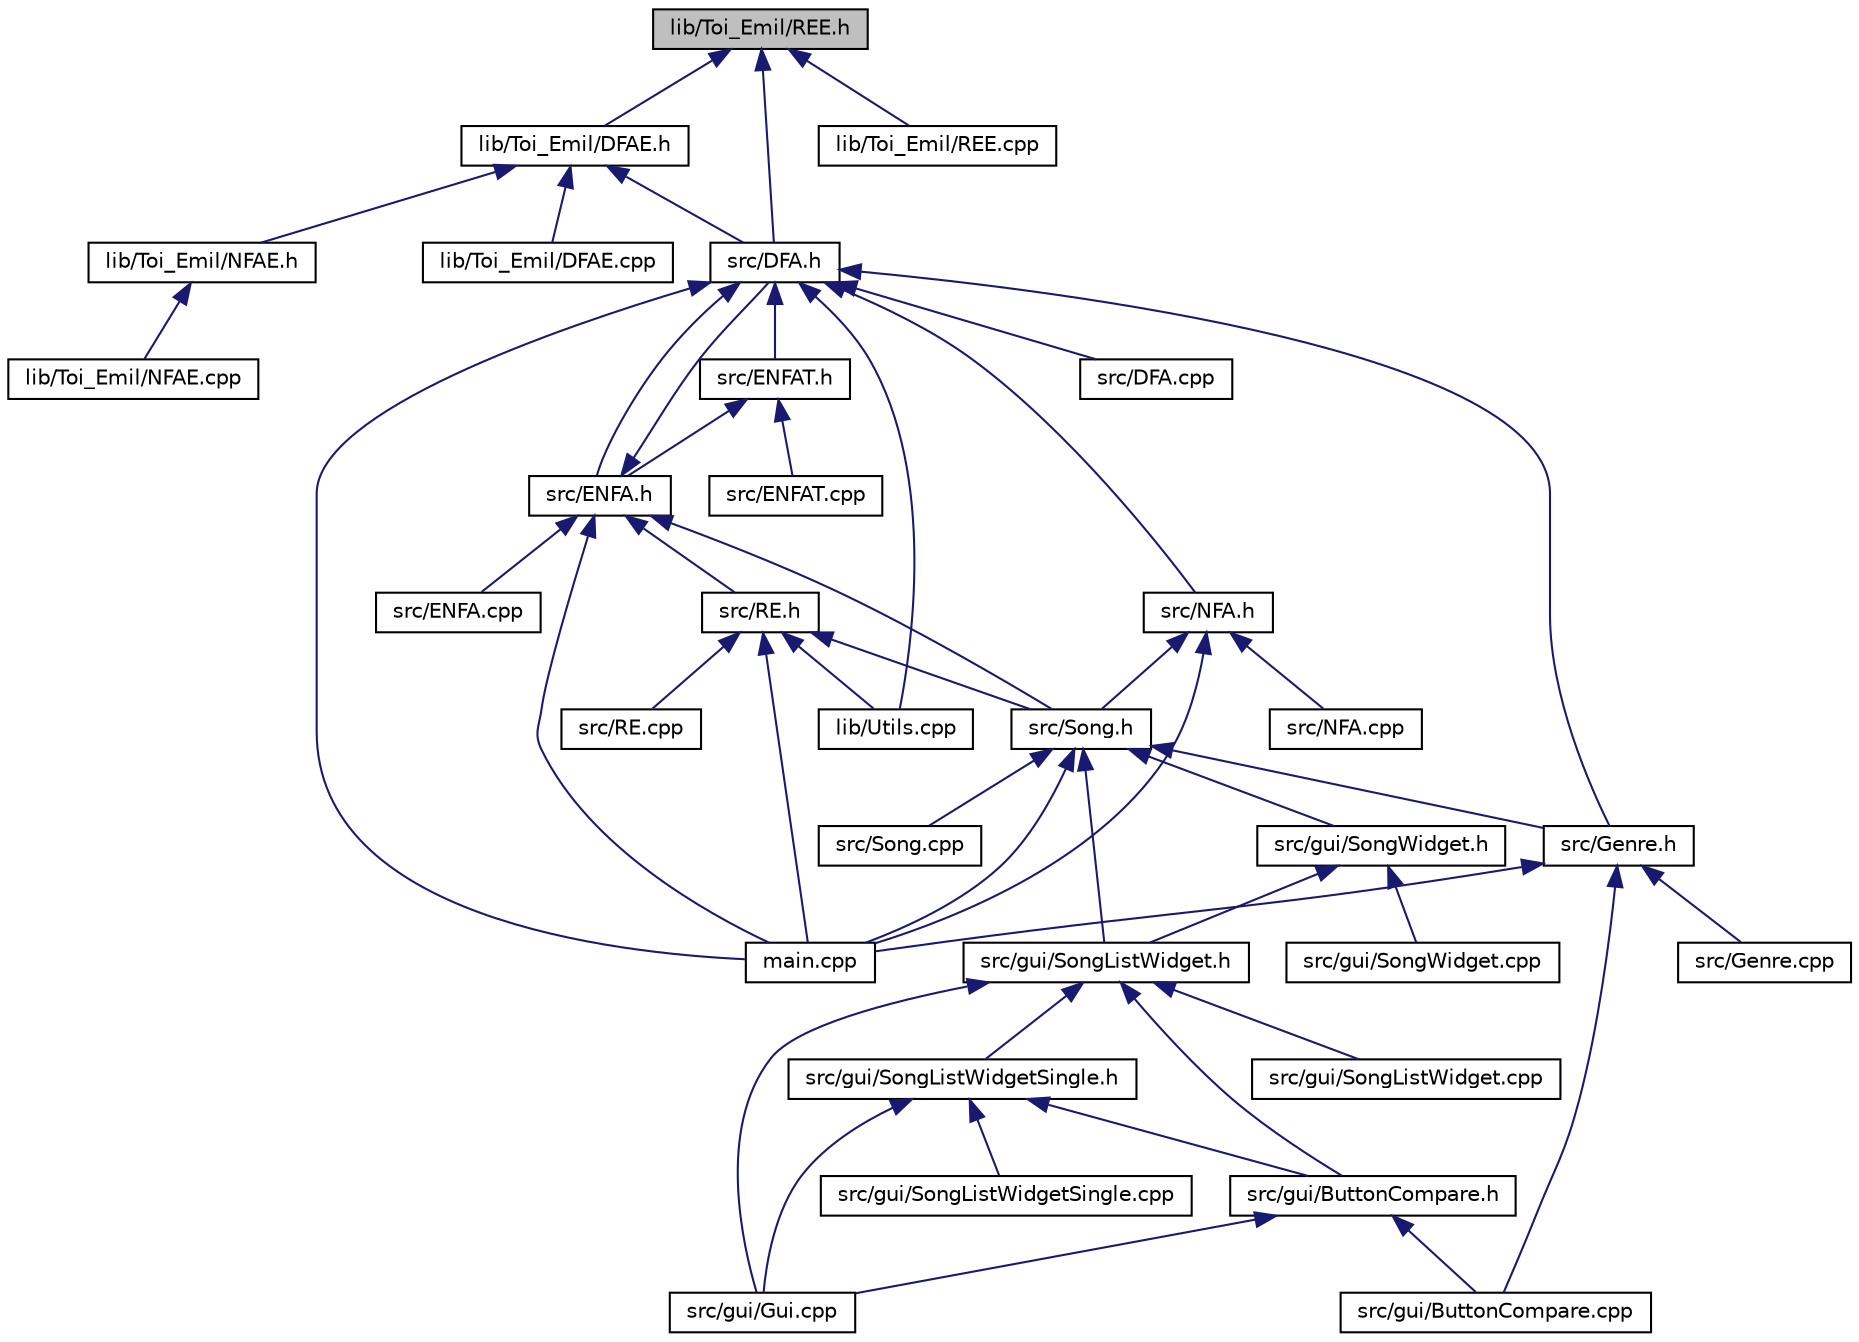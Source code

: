 digraph "lib/Toi_Emil/REE.h"
{
 // LATEX_PDF_SIZE
  edge [fontname="Helvetica",fontsize="10",labelfontname="Helvetica",labelfontsize="10"];
  node [fontname="Helvetica",fontsize="10",shape=record];
  Node1 [label="lib/Toi_Emil/REE.h",height=0.2,width=0.4,color="black", fillcolor="grey75", style="filled", fontcolor="black",tooltip=" "];
  Node1 -> Node2 [dir="back",color="midnightblue",fontsize="10",style="solid",fontname="Helvetica"];
  Node2 [label="lib/Toi_Emil/DFAE.h",height=0.2,width=0.4,color="black", fillcolor="white", style="filled",URL="$DFAE_8h.html",tooltip=" "];
  Node2 -> Node3 [dir="back",color="midnightblue",fontsize="10",style="solid",fontname="Helvetica"];
  Node3 [label="lib/Toi_Emil/DFAE.cpp",height=0.2,width=0.4,color="black", fillcolor="white", style="filled",URL="$DFAE_8cpp.html",tooltip=" "];
  Node2 -> Node4 [dir="back",color="midnightblue",fontsize="10",style="solid",fontname="Helvetica"];
  Node4 [label="lib/Toi_Emil/NFAE.h",height=0.2,width=0.4,color="black", fillcolor="white", style="filled",URL="$NFAE_8h.html",tooltip=" "];
  Node4 -> Node5 [dir="back",color="midnightblue",fontsize="10",style="solid",fontname="Helvetica"];
  Node5 [label="lib/Toi_Emil/NFAE.cpp",height=0.2,width=0.4,color="black", fillcolor="white", style="filled",URL="$NFAE_8cpp.html",tooltip=" "];
  Node2 -> Node6 [dir="back",color="midnightblue",fontsize="10",style="solid",fontname="Helvetica"];
  Node6 [label="src/DFA.h",height=0.2,width=0.4,color="black", fillcolor="white", style="filled",URL="$src_2DFA_8h.html",tooltip=" "];
  Node6 -> Node7 [dir="back",color="midnightblue",fontsize="10",style="solid",fontname="Helvetica"];
  Node7 [label="src/ENFAT.h",height=0.2,width=0.4,color="black", fillcolor="white", style="filled",URL="$src_2ENFAT_8h.html",tooltip=" "];
  Node7 -> Node8 [dir="back",color="midnightblue",fontsize="10",style="solid",fontname="Helvetica"];
  Node8 [label="src/ENFA.h",height=0.2,width=0.4,color="black", fillcolor="white", style="filled",URL="$src_2ENFA_8h.html",tooltip=" "];
  Node8 -> Node9 [dir="back",color="midnightblue",fontsize="10",style="solid",fontname="Helvetica"];
  Node9 [label="src/RE.h",height=0.2,width=0.4,color="black", fillcolor="white", style="filled",URL="$src_2RE_8h.html",tooltip=" "];
  Node9 -> Node10 [dir="back",color="midnightblue",fontsize="10",style="solid",fontname="Helvetica"];
  Node10 [label="lib/Utils.cpp",height=0.2,width=0.4,color="black", fillcolor="white", style="filled",URL="$Utils_8cpp.html",tooltip=" "];
  Node9 -> Node11 [dir="back",color="midnightblue",fontsize="10",style="solid",fontname="Helvetica"];
  Node11 [label="main.cpp",height=0.2,width=0.4,color="black", fillcolor="white", style="filled",URL="$main_8cpp.html",tooltip=" "];
  Node9 -> Node12 [dir="back",color="midnightblue",fontsize="10",style="solid",fontname="Helvetica"];
  Node12 [label="src/Song.h",height=0.2,width=0.4,color="black", fillcolor="white", style="filled",URL="$src_2Song_8h.html",tooltip=" "];
  Node12 -> Node11 [dir="back",color="midnightblue",fontsize="10",style="solid",fontname="Helvetica"];
  Node12 -> Node13 [dir="back",color="midnightblue",fontsize="10",style="solid",fontname="Helvetica"];
  Node13 [label="src/Genre.h",height=0.2,width=0.4,color="black", fillcolor="white", style="filled",URL="$src_2Genre_8h.html",tooltip=" "];
  Node13 -> Node11 [dir="back",color="midnightblue",fontsize="10",style="solid",fontname="Helvetica"];
  Node13 -> Node14 [dir="back",color="midnightblue",fontsize="10",style="solid",fontname="Helvetica"];
  Node14 [label="src/Genre.cpp",height=0.2,width=0.4,color="black", fillcolor="white", style="filled",URL="$src_2Genre_8cpp.html",tooltip=" "];
  Node13 -> Node15 [dir="back",color="midnightblue",fontsize="10",style="solid",fontname="Helvetica"];
  Node15 [label="src/gui/ButtonCompare.cpp",height=0.2,width=0.4,color="black", fillcolor="white", style="filled",URL="$ButtonCompare_8cpp.html",tooltip=" "];
  Node12 -> Node16 [dir="back",color="midnightblue",fontsize="10",style="solid",fontname="Helvetica"];
  Node16 [label="src/gui/SongListWidget.h",height=0.2,width=0.4,color="black", fillcolor="white", style="filled",URL="$SongListWidget_8h.html",tooltip=" "];
  Node16 -> Node17 [dir="back",color="midnightblue",fontsize="10",style="solid",fontname="Helvetica"];
  Node17 [label="src/gui/ButtonCompare.h",height=0.2,width=0.4,color="black", fillcolor="white", style="filled",URL="$ButtonCompare_8h.html",tooltip=" "];
  Node17 -> Node15 [dir="back",color="midnightblue",fontsize="10",style="solid",fontname="Helvetica"];
  Node17 -> Node18 [dir="back",color="midnightblue",fontsize="10",style="solid",fontname="Helvetica"];
  Node18 [label="src/gui/Gui.cpp",height=0.2,width=0.4,color="black", fillcolor="white", style="filled",URL="$Gui_8cpp.html",tooltip=" "];
  Node16 -> Node19 [dir="back",color="midnightblue",fontsize="10",style="solid",fontname="Helvetica"];
  Node19 [label="src/gui/SongListWidgetSingle.h",height=0.2,width=0.4,color="black", fillcolor="white", style="filled",URL="$SongListWidgetSingle_8h.html",tooltip=" "];
  Node19 -> Node17 [dir="back",color="midnightblue",fontsize="10",style="solid",fontname="Helvetica"];
  Node19 -> Node18 [dir="back",color="midnightblue",fontsize="10",style="solid",fontname="Helvetica"];
  Node19 -> Node20 [dir="back",color="midnightblue",fontsize="10",style="solid",fontname="Helvetica"];
  Node20 [label="src/gui/SongListWidgetSingle.cpp",height=0.2,width=0.4,color="black", fillcolor="white", style="filled",URL="$SongListWidgetSingle_8cpp.html",tooltip=" "];
  Node16 -> Node18 [dir="back",color="midnightblue",fontsize="10",style="solid",fontname="Helvetica"];
  Node16 -> Node21 [dir="back",color="midnightblue",fontsize="10",style="solid",fontname="Helvetica"];
  Node21 [label="src/gui/SongListWidget.cpp",height=0.2,width=0.4,color="black", fillcolor="white", style="filled",URL="$SongListWidget_8cpp.html",tooltip=" "];
  Node12 -> Node22 [dir="back",color="midnightblue",fontsize="10",style="solid",fontname="Helvetica"];
  Node22 [label="src/gui/SongWidget.h",height=0.2,width=0.4,color="black", fillcolor="white", style="filled",URL="$SongWidget_8h.html",tooltip=" "];
  Node22 -> Node16 [dir="back",color="midnightblue",fontsize="10",style="solid",fontname="Helvetica"];
  Node22 -> Node23 [dir="back",color="midnightblue",fontsize="10",style="solid",fontname="Helvetica"];
  Node23 [label="src/gui/SongWidget.cpp",height=0.2,width=0.4,color="black", fillcolor="white", style="filled",URL="$SongWidget_8cpp.html",tooltip=" "];
  Node12 -> Node24 [dir="back",color="midnightblue",fontsize="10",style="solid",fontname="Helvetica"];
  Node24 [label="src/Song.cpp",height=0.2,width=0.4,color="black", fillcolor="white", style="filled",URL="$src_2Song_8cpp.html",tooltip=" "];
  Node9 -> Node25 [dir="back",color="midnightblue",fontsize="10",style="solid",fontname="Helvetica"];
  Node25 [label="src/RE.cpp",height=0.2,width=0.4,color="black", fillcolor="white", style="filled",URL="$src_2RE_8cpp.html",tooltip=" "];
  Node8 -> Node6 [dir="back",color="midnightblue",fontsize="10",style="solid",fontname="Helvetica"];
  Node8 -> Node11 [dir="back",color="midnightblue",fontsize="10",style="solid",fontname="Helvetica"];
  Node8 -> Node26 [dir="back",color="midnightblue",fontsize="10",style="solid",fontname="Helvetica"];
  Node26 [label="src/ENFA.cpp",height=0.2,width=0.4,color="black", fillcolor="white", style="filled",URL="$src_2ENFA_8cpp.html",tooltip=" "];
  Node8 -> Node12 [dir="back",color="midnightblue",fontsize="10",style="solid",fontname="Helvetica"];
  Node7 -> Node27 [dir="back",color="midnightblue",fontsize="10",style="solid",fontname="Helvetica"];
  Node27 [label="src/ENFAT.cpp",height=0.2,width=0.4,color="black", fillcolor="white", style="filled",URL="$src_2ENFAT_8cpp.html",tooltip=" "];
  Node6 -> Node8 [dir="back",color="midnightblue",fontsize="10",style="solid",fontname="Helvetica"];
  Node6 -> Node10 [dir="back",color="midnightblue",fontsize="10",style="solid",fontname="Helvetica"];
  Node6 -> Node11 [dir="back",color="midnightblue",fontsize="10",style="solid",fontname="Helvetica"];
  Node6 -> Node28 [dir="back",color="midnightblue",fontsize="10",style="solid",fontname="Helvetica"];
  Node28 [label="src/DFA.cpp",height=0.2,width=0.4,color="black", fillcolor="white", style="filled",URL="$src_2DFA_8cpp.html",tooltip=" "];
  Node6 -> Node29 [dir="back",color="midnightblue",fontsize="10",style="solid",fontname="Helvetica"];
  Node29 [label="src/NFA.h",height=0.2,width=0.4,color="black", fillcolor="white", style="filled",URL="$src_2NFA_8h.html",tooltip=" "];
  Node29 -> Node11 [dir="back",color="midnightblue",fontsize="10",style="solid",fontname="Helvetica"];
  Node29 -> Node12 [dir="back",color="midnightblue",fontsize="10",style="solid",fontname="Helvetica"];
  Node29 -> Node30 [dir="back",color="midnightblue",fontsize="10",style="solid",fontname="Helvetica"];
  Node30 [label="src/NFA.cpp",height=0.2,width=0.4,color="black", fillcolor="white", style="filled",URL="$src_2NFA_8cpp.html",tooltip=" "];
  Node6 -> Node13 [dir="back",color="midnightblue",fontsize="10",style="solid",fontname="Helvetica"];
  Node1 -> Node31 [dir="back",color="midnightblue",fontsize="10",style="solid",fontname="Helvetica"];
  Node31 [label="lib/Toi_Emil/REE.cpp",height=0.2,width=0.4,color="black", fillcolor="white", style="filled",URL="$REE_8cpp.html",tooltip=" "];
  Node1 -> Node6 [dir="back",color="midnightblue",fontsize="10",style="solid",fontname="Helvetica"];
}
